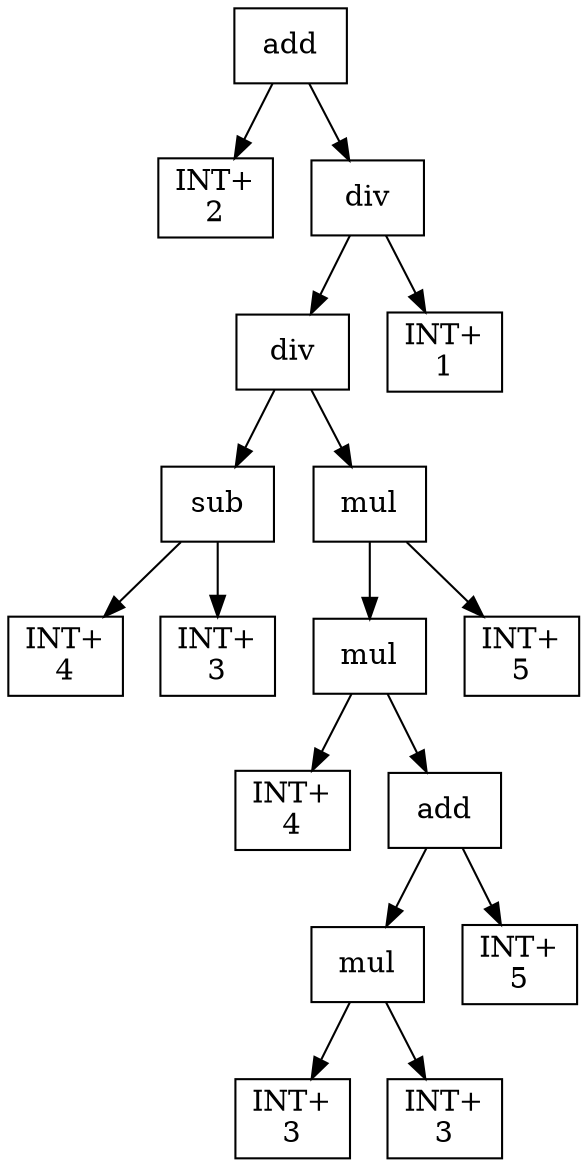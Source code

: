 digraph expr {
  node [shape=box];
  n1 [label="add"];
  n2 [label="INT+\n2"];
  n3 [label="div"];
  n4 [label="div"];
  n5 [label="sub"];
  n6 [label="INT+\n4"];
  n7 [label="INT+\n3"];
  n5 -> n6;
  n5 -> n7;
  n8 [label="mul"];
  n9 [label="mul"];
  n10 [label="INT+\n4"];
  n11 [label="add"];
  n12 [label="mul"];
  n13 [label="INT+\n3"];
  n14 [label="INT+\n3"];
  n12 -> n13;
  n12 -> n14;
  n15 [label="INT+\n5"];
  n11 -> n12;
  n11 -> n15;
  n9 -> n10;
  n9 -> n11;
  n16 [label="INT+\n5"];
  n8 -> n9;
  n8 -> n16;
  n4 -> n5;
  n4 -> n8;
  n17 [label="INT+\n1"];
  n3 -> n4;
  n3 -> n17;
  n1 -> n2;
  n1 -> n3;
}
